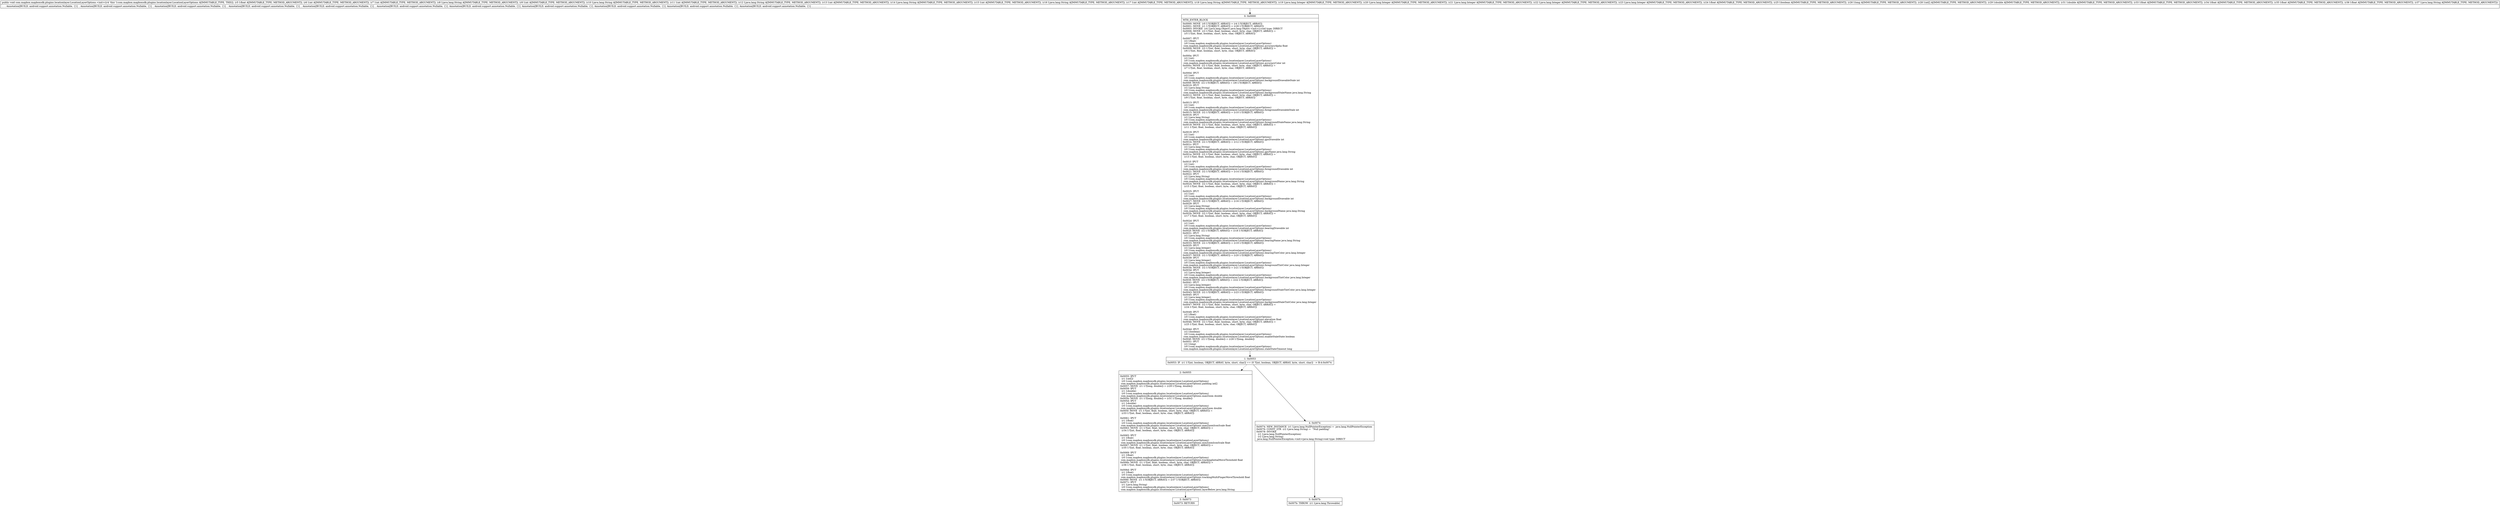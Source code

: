 digraph "CFG forcom.mapbox.mapboxsdk.plugins.locationlayer.LocationLayerOptions.\<init\>(FIILjava\/lang\/String;ILjava\/lang\/String;ILjava\/lang\/String;ILjava\/lang\/String;ILjava\/lang\/String;ILjava\/lang\/String;Ljava\/lang\/Integer;Ljava\/lang\/Integer;Ljava\/lang\/Integer;Ljava\/lang\/Integer;Ljava\/lang\/Integer;FZJ[IDDFFFFLjava\/lang\/String;)V" {
Node_0 [shape=record,label="{0\:\ 0x0000|MTH_ENTER_BLOCK\l|0x0000: MOVE  (r0 I:?[OBJECT, ARRAY]) = (r4 I:?[OBJECT, ARRAY]) \l0x0001: MOVE  (r1 I:?[OBJECT, ARRAY]) = (r28 I:?[OBJECT, ARRAY]) \l0x0003: INVOKE  (r4 I:java.lang.Object) java.lang.Object.\<init\>():void type: DIRECT \l0x0006: MOVE  (r2 I:?[int, float, boolean, short, byte, char, OBJECT, ARRAY]) = \l  (r5 I:?[int, float, boolean, short, byte, char, OBJECT, ARRAY])\l \l0x0007: IPUT  \l  (r2 I:float)\l  (r0 I:com.mapbox.mapboxsdk.plugins.locationlayer.LocationLayerOptions)\l com.mapbox.mapboxsdk.plugins.locationlayer.LocationLayerOptions.accuracyAlpha float \l0x0009: MOVE  (r2 I:?[int, float, boolean, short, byte, char, OBJECT, ARRAY]) = \l  (r6 I:?[int, float, boolean, short, byte, char, OBJECT, ARRAY])\l \l0x000a: IPUT  \l  (r2 I:int)\l  (r0 I:com.mapbox.mapboxsdk.plugins.locationlayer.LocationLayerOptions)\l com.mapbox.mapboxsdk.plugins.locationlayer.LocationLayerOptions.accuracyColor int \l0x000c: MOVE  (r2 I:?[int, float, boolean, short, byte, char, OBJECT, ARRAY]) = \l  (r7 I:?[int, float, boolean, short, byte, char, OBJECT, ARRAY])\l \l0x000d: IPUT  \l  (r2 I:int)\l  (r0 I:com.mapbox.mapboxsdk.plugins.locationlayer.LocationLayerOptions)\l com.mapbox.mapboxsdk.plugins.locationlayer.LocationLayerOptions.backgroundDrawableStale int \l0x000f: MOVE  (r2 I:?[OBJECT, ARRAY]) = (r8 I:?[OBJECT, ARRAY]) \l0x0010: IPUT  \l  (r2 I:java.lang.String)\l  (r0 I:com.mapbox.mapboxsdk.plugins.locationlayer.LocationLayerOptions)\l com.mapbox.mapboxsdk.plugins.locationlayer.LocationLayerOptions.backgroundStaleName java.lang.String \l0x0012: MOVE  (r2 I:?[int, float, boolean, short, byte, char, OBJECT, ARRAY]) = \l  (r9 I:?[int, float, boolean, short, byte, char, OBJECT, ARRAY])\l \l0x0013: IPUT  \l  (r2 I:int)\l  (r0 I:com.mapbox.mapboxsdk.plugins.locationlayer.LocationLayerOptions)\l com.mapbox.mapboxsdk.plugins.locationlayer.LocationLayerOptions.foregroundDrawableStale int \l0x0015: MOVE  (r2 I:?[OBJECT, ARRAY]) = (r10 I:?[OBJECT, ARRAY]) \l0x0016: IPUT  \l  (r2 I:java.lang.String)\l  (r0 I:com.mapbox.mapboxsdk.plugins.locationlayer.LocationLayerOptions)\l com.mapbox.mapboxsdk.plugins.locationlayer.LocationLayerOptions.foregroundStaleName java.lang.String \l0x0018: MOVE  (r2 I:?[int, float, boolean, short, byte, char, OBJECT, ARRAY]) = \l  (r11 I:?[int, float, boolean, short, byte, char, OBJECT, ARRAY])\l \l0x0019: IPUT  \l  (r2 I:int)\l  (r0 I:com.mapbox.mapboxsdk.plugins.locationlayer.LocationLayerOptions)\l com.mapbox.mapboxsdk.plugins.locationlayer.LocationLayerOptions.gpsDrawable int \l0x001b: MOVE  (r2 I:?[OBJECT, ARRAY]) = (r12 I:?[OBJECT, ARRAY]) \l0x001c: IPUT  \l  (r2 I:java.lang.String)\l  (r0 I:com.mapbox.mapboxsdk.plugins.locationlayer.LocationLayerOptions)\l com.mapbox.mapboxsdk.plugins.locationlayer.LocationLayerOptions.gpsName java.lang.String \l0x001e: MOVE  (r2 I:?[int, float, boolean, short, byte, char, OBJECT, ARRAY]) = \l  (r13 I:?[int, float, boolean, short, byte, char, OBJECT, ARRAY])\l \l0x001f: IPUT  \l  (r2 I:int)\l  (r0 I:com.mapbox.mapboxsdk.plugins.locationlayer.LocationLayerOptions)\l com.mapbox.mapboxsdk.plugins.locationlayer.LocationLayerOptions.foregroundDrawable int \l0x0021: MOVE  (r2 I:?[OBJECT, ARRAY]) = (r14 I:?[OBJECT, ARRAY]) \l0x0022: IPUT  \l  (r2 I:java.lang.String)\l  (r0 I:com.mapbox.mapboxsdk.plugins.locationlayer.LocationLayerOptions)\l com.mapbox.mapboxsdk.plugins.locationlayer.LocationLayerOptions.foregroundName java.lang.String \l0x0024: MOVE  (r2 I:?[int, float, boolean, short, byte, char, OBJECT, ARRAY]) = \l  (r15 I:?[int, float, boolean, short, byte, char, OBJECT, ARRAY])\l \l0x0025: IPUT  \l  (r2 I:int)\l  (r0 I:com.mapbox.mapboxsdk.plugins.locationlayer.LocationLayerOptions)\l com.mapbox.mapboxsdk.plugins.locationlayer.LocationLayerOptions.backgroundDrawable int \l0x0027: MOVE  (r2 I:?[OBJECT, ARRAY]) = (r16 I:?[OBJECT, ARRAY]) \l0x0029: IPUT  \l  (r2 I:java.lang.String)\l  (r0 I:com.mapbox.mapboxsdk.plugins.locationlayer.LocationLayerOptions)\l com.mapbox.mapboxsdk.plugins.locationlayer.LocationLayerOptions.backgroundName java.lang.String \l0x002b: MOVE  (r2 I:?[int, float, boolean, short, byte, char, OBJECT, ARRAY]) = \l  (r17 I:?[int, float, boolean, short, byte, char, OBJECT, ARRAY])\l \l0x002d: IPUT  \l  (r2 I:int)\l  (r0 I:com.mapbox.mapboxsdk.plugins.locationlayer.LocationLayerOptions)\l com.mapbox.mapboxsdk.plugins.locationlayer.LocationLayerOptions.bearingDrawable int \l0x002f: MOVE  (r2 I:?[OBJECT, ARRAY]) = (r18 I:?[OBJECT, ARRAY]) \l0x0031: IPUT  \l  (r2 I:java.lang.String)\l  (r0 I:com.mapbox.mapboxsdk.plugins.locationlayer.LocationLayerOptions)\l com.mapbox.mapboxsdk.plugins.locationlayer.LocationLayerOptions.bearingName java.lang.String \l0x0033: MOVE  (r2 I:?[OBJECT, ARRAY]) = (r19 I:?[OBJECT, ARRAY]) \l0x0035: IPUT  \l  (r2 I:java.lang.Integer)\l  (r0 I:com.mapbox.mapboxsdk.plugins.locationlayer.LocationLayerOptions)\l com.mapbox.mapboxsdk.plugins.locationlayer.LocationLayerOptions.bearingTintColor java.lang.Integer \l0x0037: MOVE  (r2 I:?[OBJECT, ARRAY]) = (r20 I:?[OBJECT, ARRAY]) \l0x0039: IPUT  \l  (r2 I:java.lang.Integer)\l  (r0 I:com.mapbox.mapboxsdk.plugins.locationlayer.LocationLayerOptions)\l com.mapbox.mapboxsdk.plugins.locationlayer.LocationLayerOptions.foregroundTintColor java.lang.Integer \l0x003b: MOVE  (r2 I:?[OBJECT, ARRAY]) = (r21 I:?[OBJECT, ARRAY]) \l0x003d: IPUT  \l  (r2 I:java.lang.Integer)\l  (r0 I:com.mapbox.mapboxsdk.plugins.locationlayer.LocationLayerOptions)\l com.mapbox.mapboxsdk.plugins.locationlayer.LocationLayerOptions.backgroundTintColor java.lang.Integer \l0x003f: MOVE  (r2 I:?[OBJECT, ARRAY]) = (r22 I:?[OBJECT, ARRAY]) \l0x0041: IPUT  \l  (r2 I:java.lang.Integer)\l  (r0 I:com.mapbox.mapboxsdk.plugins.locationlayer.LocationLayerOptions)\l com.mapbox.mapboxsdk.plugins.locationlayer.LocationLayerOptions.foregroundStaleTintColor java.lang.Integer \l0x0043: MOVE  (r2 I:?[OBJECT, ARRAY]) = (r23 I:?[OBJECT, ARRAY]) \l0x0045: IPUT  \l  (r2 I:java.lang.Integer)\l  (r0 I:com.mapbox.mapboxsdk.plugins.locationlayer.LocationLayerOptions)\l com.mapbox.mapboxsdk.plugins.locationlayer.LocationLayerOptions.backgroundStaleTintColor java.lang.Integer \l0x0047: MOVE  (r2 I:?[int, float, boolean, short, byte, char, OBJECT, ARRAY]) = \l  (r24 I:?[int, float, boolean, short, byte, char, OBJECT, ARRAY])\l \l0x0049: IPUT  \l  (r2 I:float)\l  (r0 I:com.mapbox.mapboxsdk.plugins.locationlayer.LocationLayerOptions)\l com.mapbox.mapboxsdk.plugins.locationlayer.LocationLayerOptions.elevation float \l0x004b: MOVE  (r2 I:?[int, float, boolean, short, byte, char, OBJECT, ARRAY]) = \l  (r25 I:?[int, float, boolean, short, byte, char, OBJECT, ARRAY])\l \l0x004d: IPUT  \l  (r2 I:boolean)\l  (r0 I:com.mapbox.mapboxsdk.plugins.locationlayer.LocationLayerOptions)\l com.mapbox.mapboxsdk.plugins.locationlayer.LocationLayerOptions.enableStaleState boolean \l0x004f: MOVE  (r2 I:?[long, double]) = (r26 I:?[long, double]) \l0x0051: IPUT  \l  (r2 I:long)\l  (r0 I:com.mapbox.mapboxsdk.plugins.locationlayer.LocationLayerOptions)\l com.mapbox.mapboxsdk.plugins.locationlayer.LocationLayerOptions.staleStateTimeout long \l}"];
Node_1 [shape=record,label="{1\:\ 0x0053|0x0053: IF  (r1 I:?[int, boolean, OBJECT, ARRAY, byte, short, char]) == (0 ?[int, boolean, OBJECT, ARRAY, byte, short, char])  \-\> B:4:0x0074 \l}"];
Node_2 [shape=record,label="{2\:\ 0x0055|0x0055: IPUT  \l  (r1 I:int[])\l  (r0 I:com.mapbox.mapboxsdk.plugins.locationlayer.LocationLayerOptions)\l com.mapbox.mapboxsdk.plugins.locationlayer.LocationLayerOptions.padding int[] \l0x0057: MOVE  (r1 I:?[long, double]) = (r29 I:?[long, double]) \l0x0059: IPUT  \l  (r1 I:double)\l  (r0 I:com.mapbox.mapboxsdk.plugins.locationlayer.LocationLayerOptions)\l com.mapbox.mapboxsdk.plugins.locationlayer.LocationLayerOptions.maxZoom double \l0x005b: MOVE  (r1 I:?[long, double]) = (r31 I:?[long, double]) \l0x005d: IPUT  \l  (r1 I:double)\l  (r0 I:com.mapbox.mapboxsdk.plugins.locationlayer.LocationLayerOptions)\l com.mapbox.mapboxsdk.plugins.locationlayer.LocationLayerOptions.minZoom double \l0x005f: MOVE  (r1 I:?[int, float, boolean, short, byte, char, OBJECT, ARRAY]) = \l  (r33 I:?[int, float, boolean, short, byte, char, OBJECT, ARRAY])\l \l0x0061: IPUT  \l  (r1 I:float)\l  (r0 I:com.mapbox.mapboxsdk.plugins.locationlayer.LocationLayerOptions)\l com.mapbox.mapboxsdk.plugins.locationlayer.LocationLayerOptions.maxZoomIconScale float \l0x0063: MOVE  (r1 I:?[int, float, boolean, short, byte, char, OBJECT, ARRAY]) = \l  (r34 I:?[int, float, boolean, short, byte, char, OBJECT, ARRAY])\l \l0x0065: IPUT  \l  (r1 I:float)\l  (r0 I:com.mapbox.mapboxsdk.plugins.locationlayer.LocationLayerOptions)\l com.mapbox.mapboxsdk.plugins.locationlayer.LocationLayerOptions.minZoomIconScale float \l0x0067: MOVE  (r1 I:?[int, float, boolean, short, byte, char, OBJECT, ARRAY]) = \l  (r35 I:?[int, float, boolean, short, byte, char, OBJECT, ARRAY])\l \l0x0069: IPUT  \l  (r1 I:float)\l  (r0 I:com.mapbox.mapboxsdk.plugins.locationlayer.LocationLayerOptions)\l com.mapbox.mapboxsdk.plugins.locationlayer.LocationLayerOptions.trackingInitialMoveThreshold float \l0x006b: MOVE  (r1 I:?[int, float, boolean, short, byte, char, OBJECT, ARRAY]) = \l  (r36 I:?[int, float, boolean, short, byte, char, OBJECT, ARRAY])\l \l0x006d: IPUT  \l  (r1 I:float)\l  (r0 I:com.mapbox.mapboxsdk.plugins.locationlayer.LocationLayerOptions)\l com.mapbox.mapboxsdk.plugins.locationlayer.LocationLayerOptions.trackingMultiFingerMoveThreshold float \l0x006f: MOVE  (r1 I:?[OBJECT, ARRAY]) = (r37 I:?[OBJECT, ARRAY]) \l0x0071: IPUT  \l  (r1 I:java.lang.String)\l  (r0 I:com.mapbox.mapboxsdk.plugins.locationlayer.LocationLayerOptions)\l com.mapbox.mapboxsdk.plugins.locationlayer.LocationLayerOptions.layerBelow java.lang.String \l}"];
Node_3 [shape=record,label="{3\:\ 0x0073|0x0073: RETURN   \l}"];
Node_4 [shape=record,label="{4\:\ 0x0074|0x0074: NEW_INSTANCE  (r1 I:java.lang.NullPointerException) =  java.lang.NullPointerException \l0x0076: CONST_STR  (r2 I:java.lang.String) =  \"Null padding\" \l0x0078: INVOKE  \l  (r1 I:java.lang.NullPointerException)\l  (r2 I:java.lang.String)\l java.lang.NullPointerException.\<init\>(java.lang.String):void type: DIRECT \l}"];
Node_5 [shape=record,label="{5\:\ 0x007b|0x007b: THROW  (r1 I:java.lang.Throwable) \l}"];
MethodNode[shape=record,label="{public void com.mapbox.mapboxsdk.plugins.locationlayer.LocationLayerOptions.\<init\>((r4 'this' I:com.mapbox.mapboxsdk.plugins.locationlayer.LocationLayerOptions A[IMMUTABLE_TYPE, THIS]), (r5 I:float A[IMMUTABLE_TYPE, METHOD_ARGUMENT]), (r6 I:int A[IMMUTABLE_TYPE, METHOD_ARGUMENT]), (r7 I:int A[IMMUTABLE_TYPE, METHOD_ARGUMENT]), (r8 I:java.lang.String A[IMMUTABLE_TYPE, METHOD_ARGUMENT]), (r9 I:int A[IMMUTABLE_TYPE, METHOD_ARGUMENT]), (r10 I:java.lang.String A[IMMUTABLE_TYPE, METHOD_ARGUMENT]), (r11 I:int A[IMMUTABLE_TYPE, METHOD_ARGUMENT]), (r12 I:java.lang.String A[IMMUTABLE_TYPE, METHOD_ARGUMENT]), (r13 I:int A[IMMUTABLE_TYPE, METHOD_ARGUMENT]), (r14 I:java.lang.String A[IMMUTABLE_TYPE, METHOD_ARGUMENT]), (r15 I:int A[IMMUTABLE_TYPE, METHOD_ARGUMENT]), (r16 I:java.lang.String A[IMMUTABLE_TYPE, METHOD_ARGUMENT]), (r17 I:int A[IMMUTABLE_TYPE, METHOD_ARGUMENT]), (r18 I:java.lang.String A[IMMUTABLE_TYPE, METHOD_ARGUMENT]), (r19 I:java.lang.Integer A[IMMUTABLE_TYPE, METHOD_ARGUMENT]), (r20 I:java.lang.Integer A[IMMUTABLE_TYPE, METHOD_ARGUMENT]), (r21 I:java.lang.Integer A[IMMUTABLE_TYPE, METHOD_ARGUMENT]), (r22 I:java.lang.Integer A[IMMUTABLE_TYPE, METHOD_ARGUMENT]), (r23 I:java.lang.Integer A[IMMUTABLE_TYPE, METHOD_ARGUMENT]), (r24 I:float A[IMMUTABLE_TYPE, METHOD_ARGUMENT]), (r25 I:boolean A[IMMUTABLE_TYPE, METHOD_ARGUMENT]), (r26 I:long A[IMMUTABLE_TYPE, METHOD_ARGUMENT]), (r28 I:int[] A[IMMUTABLE_TYPE, METHOD_ARGUMENT]), (r29 I:double A[IMMUTABLE_TYPE, METHOD_ARGUMENT]), (r31 I:double A[IMMUTABLE_TYPE, METHOD_ARGUMENT]), (r33 I:float A[IMMUTABLE_TYPE, METHOD_ARGUMENT]), (r34 I:float A[IMMUTABLE_TYPE, METHOD_ARGUMENT]), (r35 I:float A[IMMUTABLE_TYPE, METHOD_ARGUMENT]), (r36 I:float A[IMMUTABLE_TYPE, METHOD_ARGUMENT]), (r37 I:java.lang.String A[IMMUTABLE_TYPE, METHOD_ARGUMENT]))  | , , , Annotation[BUILD, android.support.annotation.Nullable, \{\}], , Annotation[BUILD, android.support.annotation.Nullable, \{\}], , Annotation[BUILD, android.support.annotation.Nullable, \{\}], , Annotation[BUILD, android.support.annotation.Nullable, \{\}], , Annotation[BUILD, android.support.annotation.Nullable, \{\}], , Annotation[BUILD, android.support.annotation.Nullable, \{\}], Annotation[BUILD, android.support.annotation.Nullable, \{\}], Annotation[BUILD, android.support.annotation.Nullable, \{\}], Annotation[BUILD, android.support.annotation.Nullable, \{\}], Annotation[BUILD, android.support.annotation.Nullable, \{\}], Annotation[BUILD, android.support.annotation.Nullable, \{\}], , , , , , , , , , , \l}"];
MethodNode -> Node_0;
Node_0 -> Node_1;
Node_1 -> Node_2[style=dashed];
Node_1 -> Node_4;
Node_2 -> Node_3;
Node_4 -> Node_5;
}

